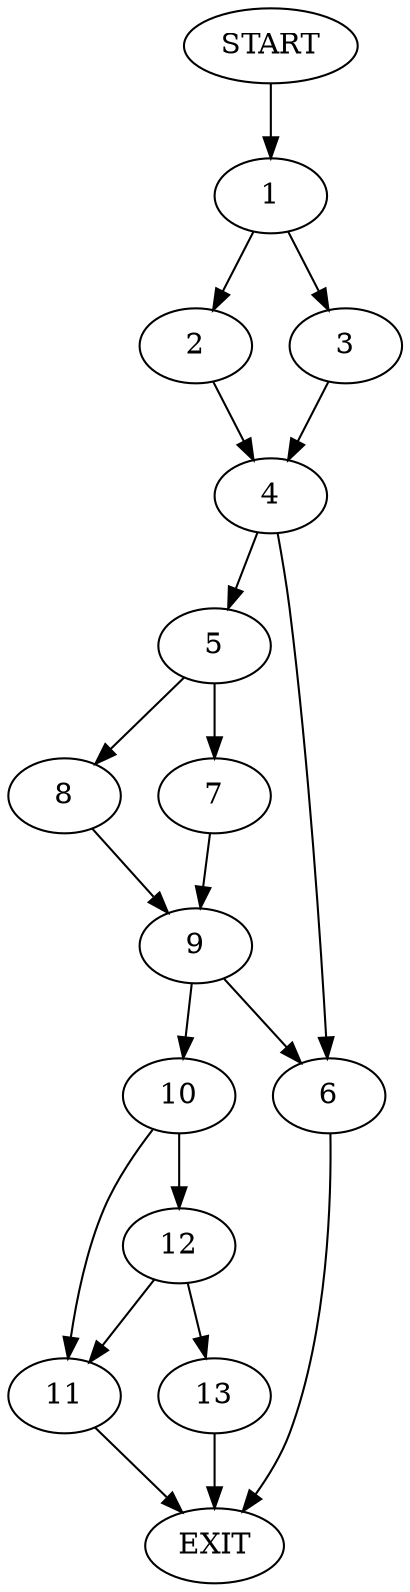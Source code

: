 digraph {
0 [label="START"]
14 [label="EXIT"]
0 -> 1
1 -> 2
1 -> 3
2 -> 4
3 -> 4
4 -> 5
4 -> 6
6 -> 14
5 -> 7
5 -> 8
8 -> 9
7 -> 9
9 -> 10
9 -> 6
10 -> 11
10 -> 12
12 -> 11
12 -> 13
11 -> 14
13 -> 14
}
